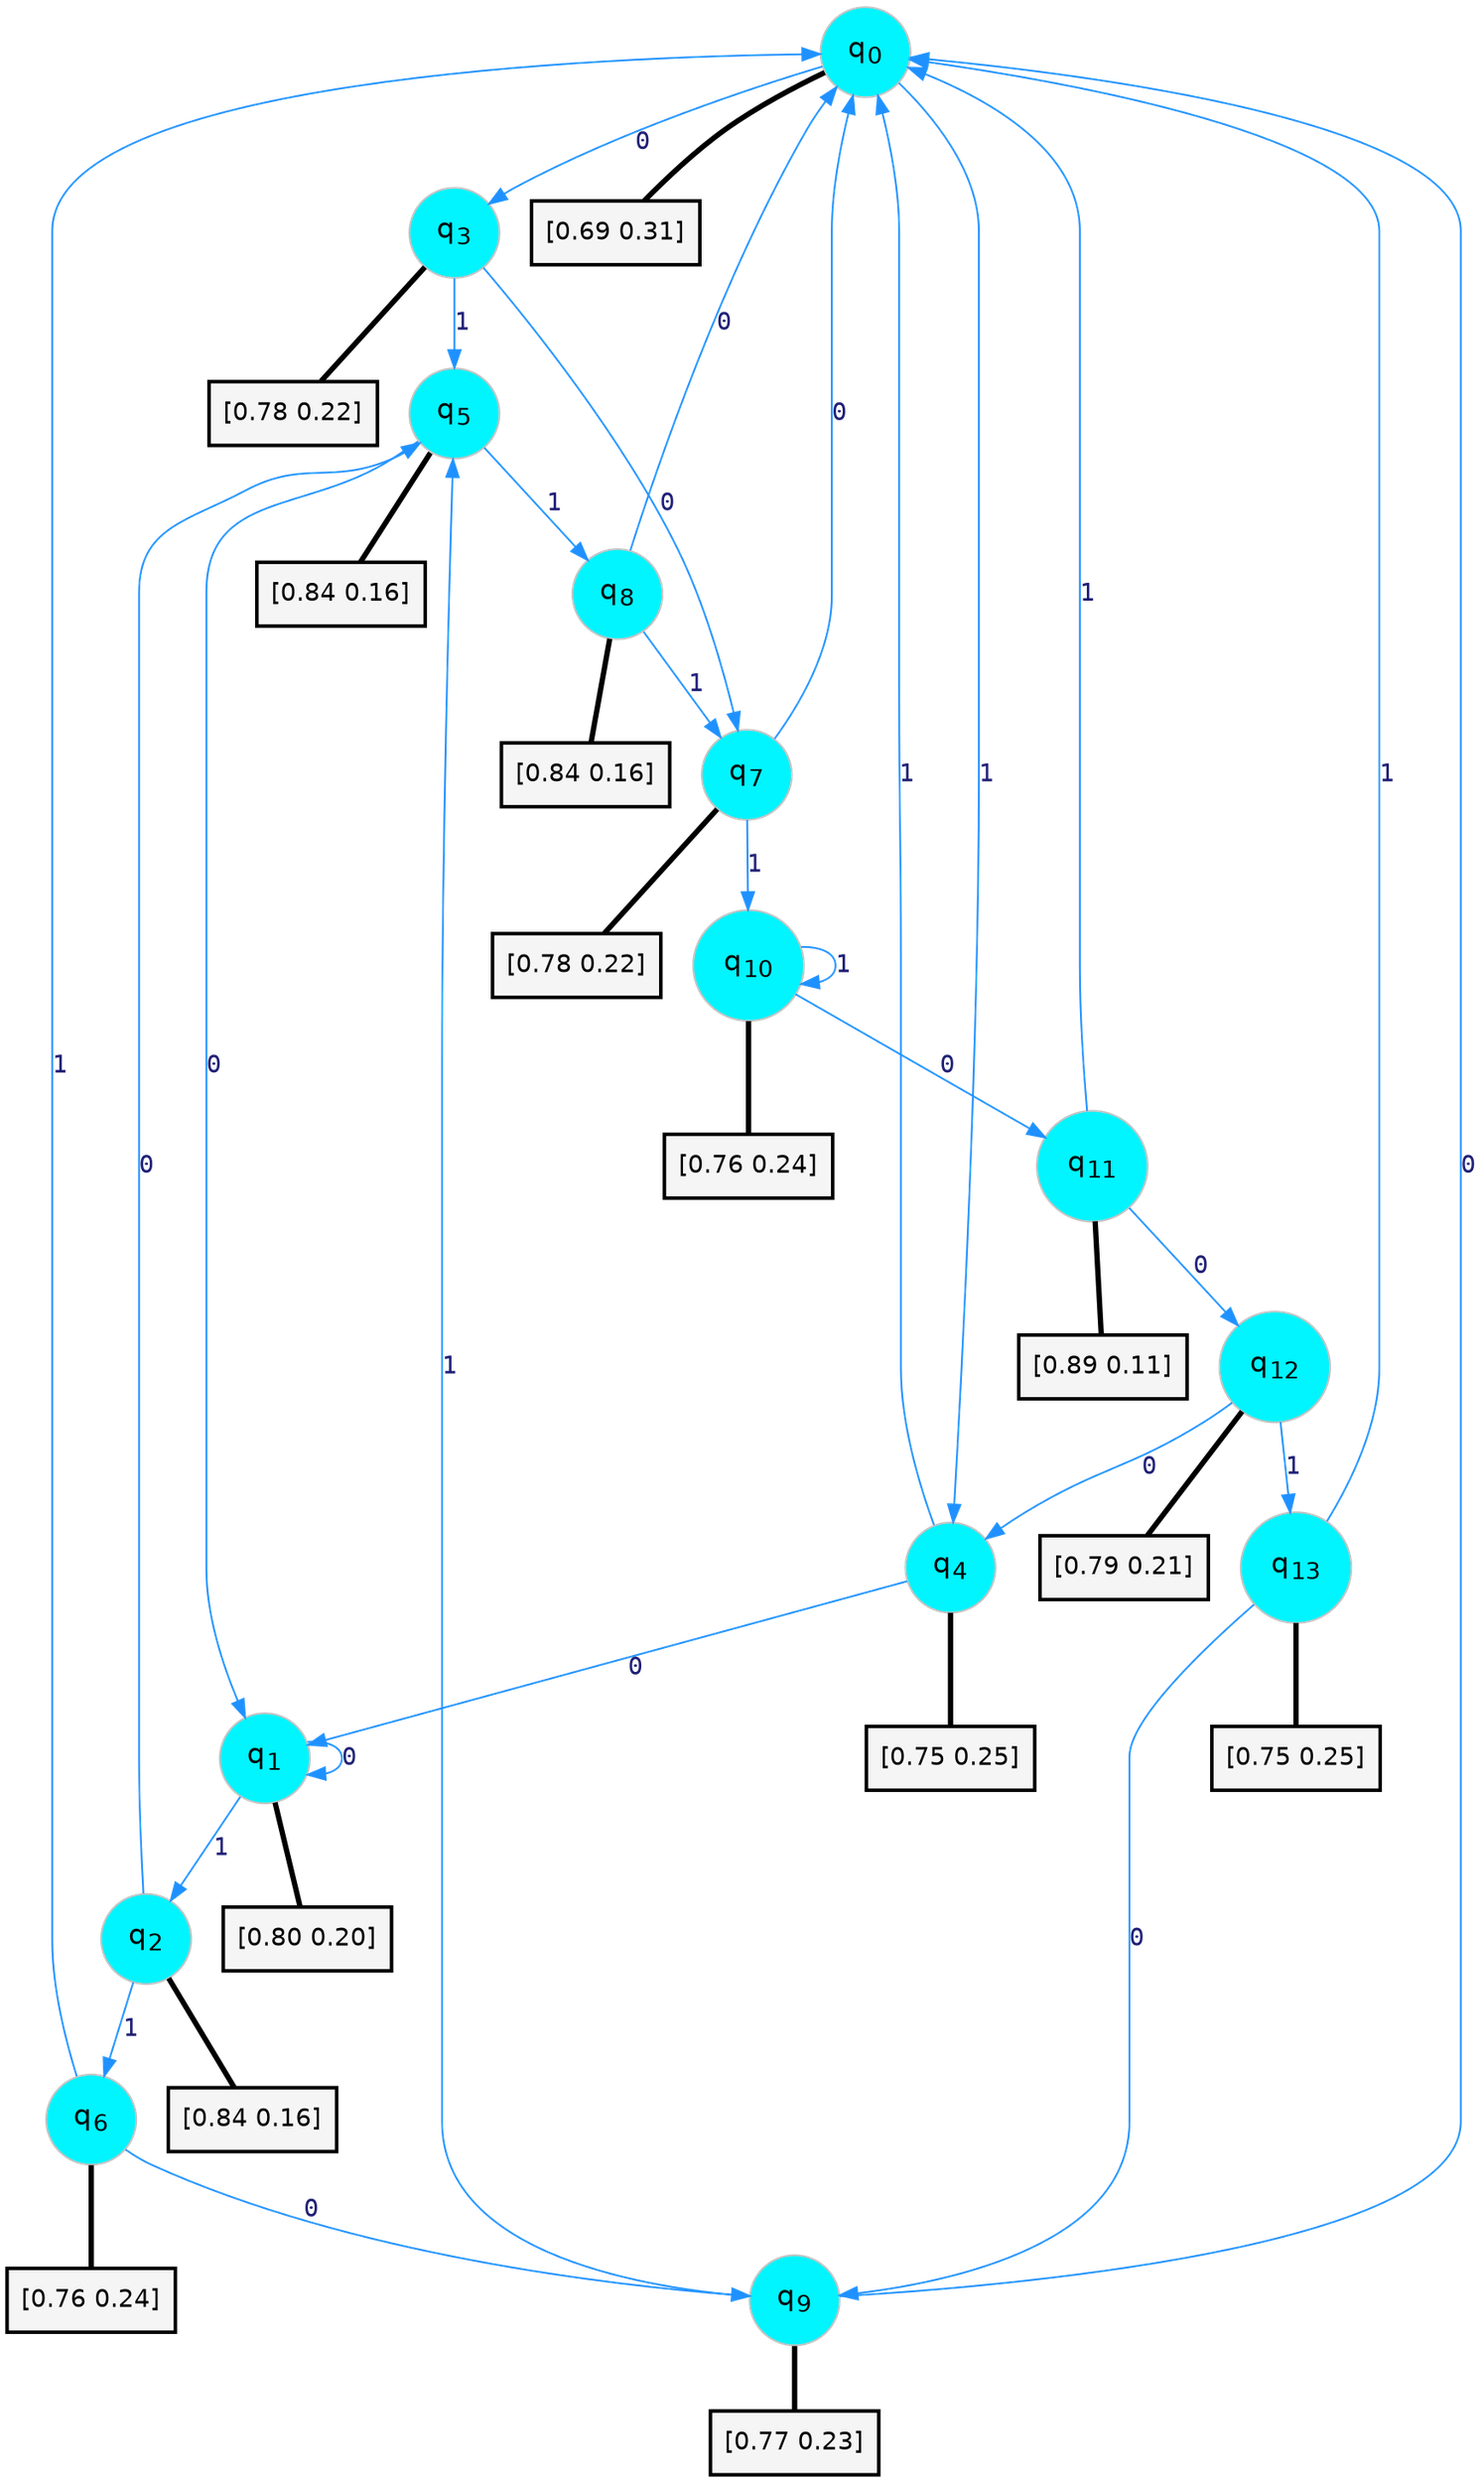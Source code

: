 digraph G {
graph [
bgcolor=transparent, dpi=300, rankdir=TD, size="40,25"];
node [
color=gray, fillcolor=turquoise1, fontcolor=black, fontname=Helvetica, fontsize=16, fontweight=bold, shape=circle, style=filled];
edge [
arrowsize=1, color=dodgerblue1, fontcolor=midnightblue, fontname=courier, fontweight=bold, penwidth=1, style=solid, weight=20];
0[label=<q<SUB>0</SUB>>];
1[label=<q<SUB>1</SUB>>];
2[label=<q<SUB>2</SUB>>];
3[label=<q<SUB>3</SUB>>];
4[label=<q<SUB>4</SUB>>];
5[label=<q<SUB>5</SUB>>];
6[label=<q<SUB>6</SUB>>];
7[label=<q<SUB>7</SUB>>];
8[label=<q<SUB>8</SUB>>];
9[label=<q<SUB>9</SUB>>];
10[label=<q<SUB>10</SUB>>];
11[label=<q<SUB>11</SUB>>];
12[label=<q<SUB>12</SUB>>];
13[label=<q<SUB>13</SUB>>];
14[label="[0.69 0.31]", shape=box,fontcolor=black, fontname=Helvetica, fontsize=14, penwidth=2, fillcolor=whitesmoke,color=black];
15[label="[0.80 0.20]", shape=box,fontcolor=black, fontname=Helvetica, fontsize=14, penwidth=2, fillcolor=whitesmoke,color=black];
16[label="[0.84 0.16]", shape=box,fontcolor=black, fontname=Helvetica, fontsize=14, penwidth=2, fillcolor=whitesmoke,color=black];
17[label="[0.78 0.22]", shape=box,fontcolor=black, fontname=Helvetica, fontsize=14, penwidth=2, fillcolor=whitesmoke,color=black];
18[label="[0.75 0.25]", shape=box,fontcolor=black, fontname=Helvetica, fontsize=14, penwidth=2, fillcolor=whitesmoke,color=black];
19[label="[0.84 0.16]", shape=box,fontcolor=black, fontname=Helvetica, fontsize=14, penwidth=2, fillcolor=whitesmoke,color=black];
20[label="[0.76 0.24]", shape=box,fontcolor=black, fontname=Helvetica, fontsize=14, penwidth=2, fillcolor=whitesmoke,color=black];
21[label="[0.78 0.22]", shape=box,fontcolor=black, fontname=Helvetica, fontsize=14, penwidth=2, fillcolor=whitesmoke,color=black];
22[label="[0.84 0.16]", shape=box,fontcolor=black, fontname=Helvetica, fontsize=14, penwidth=2, fillcolor=whitesmoke,color=black];
23[label="[0.77 0.23]", shape=box,fontcolor=black, fontname=Helvetica, fontsize=14, penwidth=2, fillcolor=whitesmoke,color=black];
24[label="[0.76 0.24]", shape=box,fontcolor=black, fontname=Helvetica, fontsize=14, penwidth=2, fillcolor=whitesmoke,color=black];
25[label="[0.89 0.11]", shape=box,fontcolor=black, fontname=Helvetica, fontsize=14, penwidth=2, fillcolor=whitesmoke,color=black];
26[label="[0.79 0.21]", shape=box,fontcolor=black, fontname=Helvetica, fontsize=14, penwidth=2, fillcolor=whitesmoke,color=black];
27[label="[0.75 0.25]", shape=box,fontcolor=black, fontname=Helvetica, fontsize=14, penwidth=2, fillcolor=whitesmoke,color=black];
0->3 [label=0];
0->4 [label=1];
0->14 [arrowhead=none, penwidth=3,color=black];
1->1 [label=0];
1->2 [label=1];
1->15 [arrowhead=none, penwidth=3,color=black];
2->5 [label=0];
2->6 [label=1];
2->16 [arrowhead=none, penwidth=3,color=black];
3->7 [label=0];
3->5 [label=1];
3->17 [arrowhead=none, penwidth=3,color=black];
4->1 [label=0];
4->0 [label=1];
4->18 [arrowhead=none, penwidth=3,color=black];
5->1 [label=0];
5->8 [label=1];
5->19 [arrowhead=none, penwidth=3,color=black];
6->9 [label=0];
6->0 [label=1];
6->20 [arrowhead=none, penwidth=3,color=black];
7->0 [label=0];
7->10 [label=1];
7->21 [arrowhead=none, penwidth=3,color=black];
8->0 [label=0];
8->7 [label=1];
8->22 [arrowhead=none, penwidth=3,color=black];
9->0 [label=0];
9->5 [label=1];
9->23 [arrowhead=none, penwidth=3,color=black];
10->11 [label=0];
10->10 [label=1];
10->24 [arrowhead=none, penwidth=3,color=black];
11->12 [label=0];
11->0 [label=1];
11->25 [arrowhead=none, penwidth=3,color=black];
12->4 [label=0];
12->13 [label=1];
12->26 [arrowhead=none, penwidth=3,color=black];
13->9 [label=0];
13->0 [label=1];
13->27 [arrowhead=none, penwidth=3,color=black];
}
